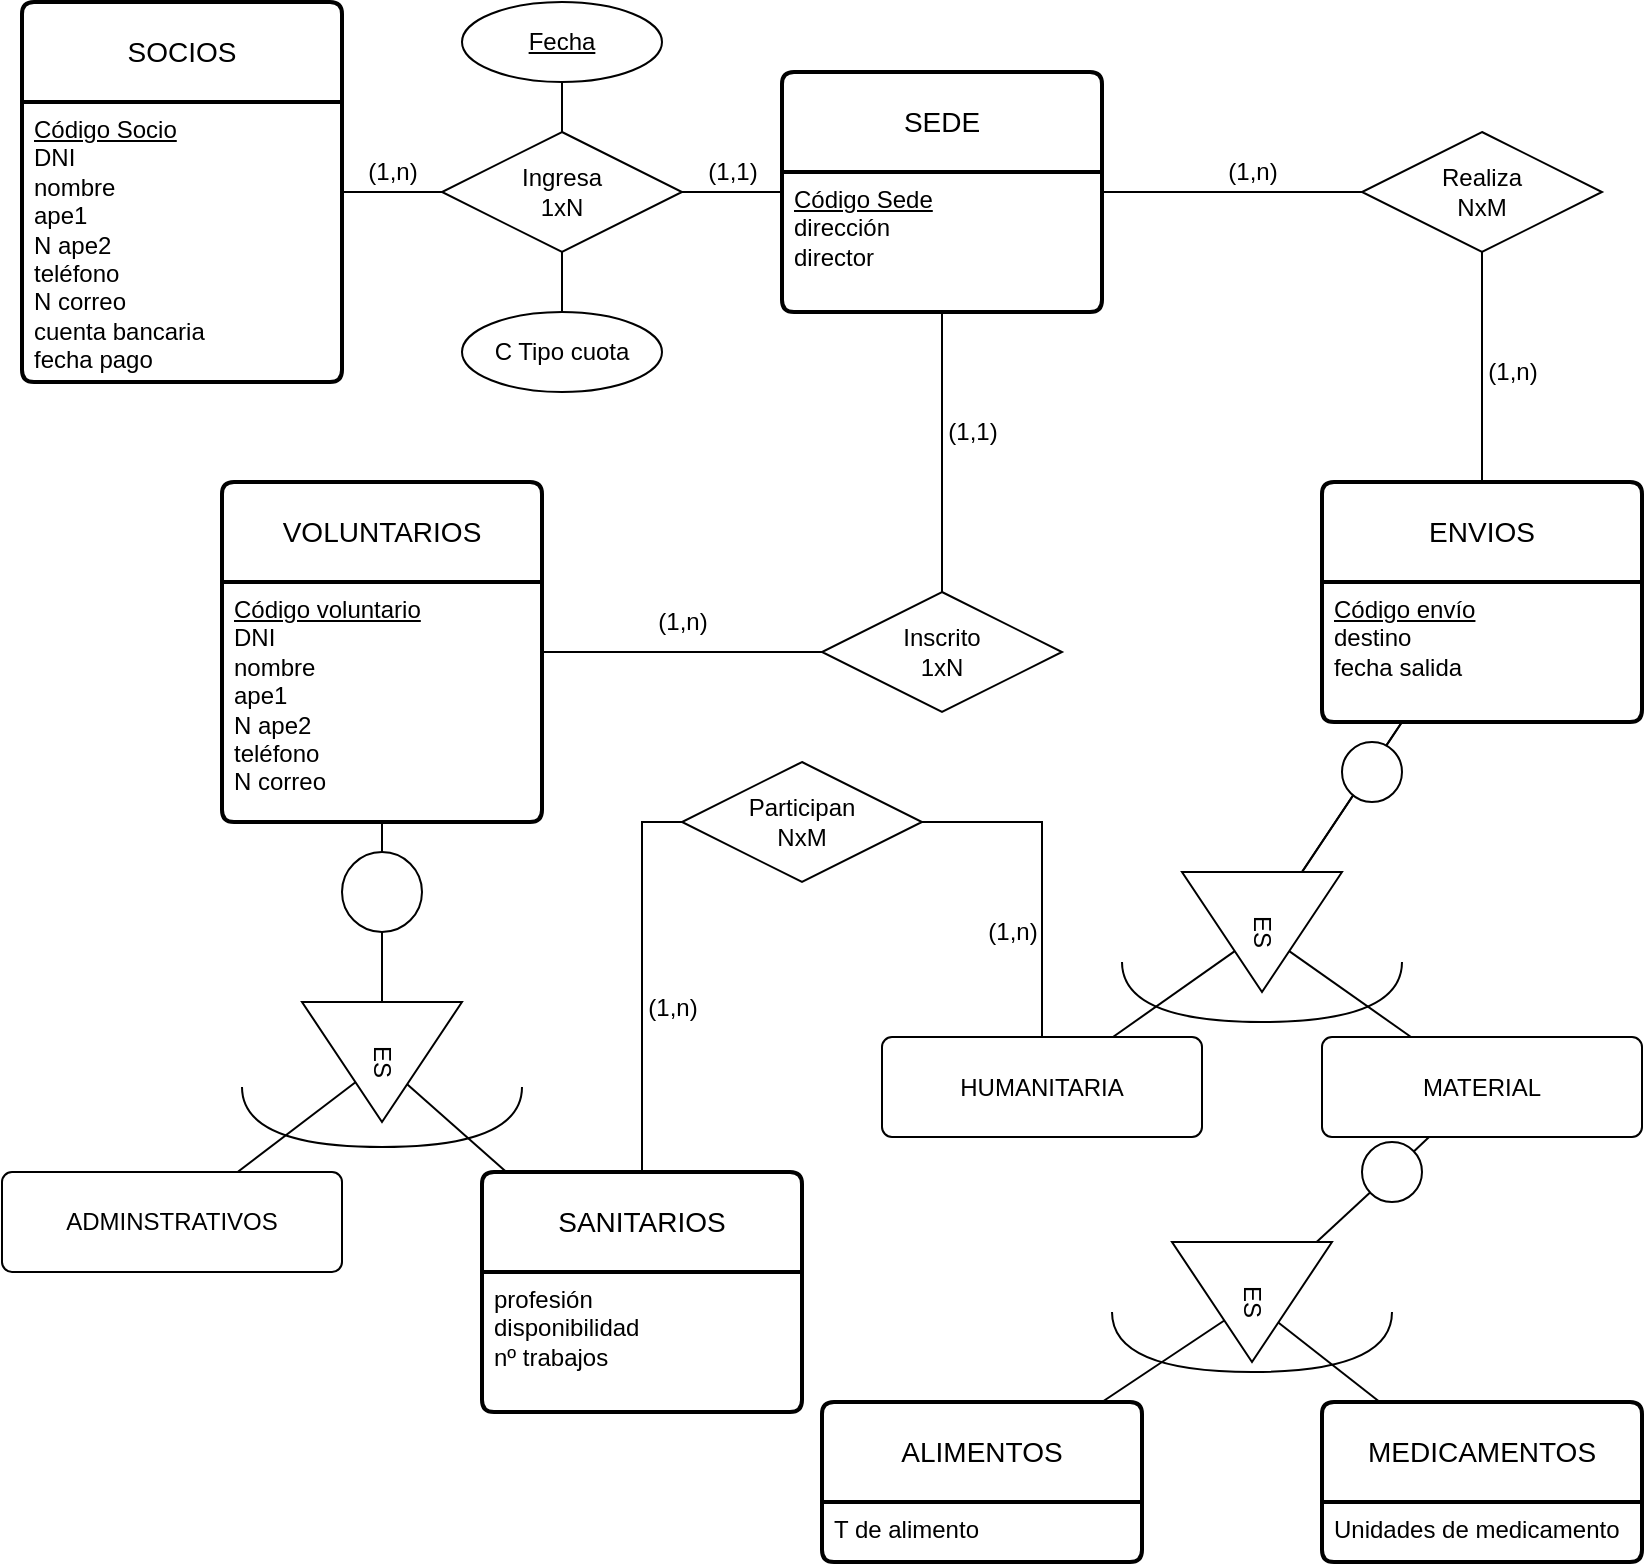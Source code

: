 <mxfile version="22.0.4" type="device">
  <diagram name="Página-1" id="rZu925JOVXtNHDWKmyTb">
    <mxGraphModel dx="1052" dy="786" grid="1" gridSize="10" guides="1" tooltips="1" connect="1" arrows="1" fold="1" page="1" pageScale="1" pageWidth="827" pageHeight="1169" math="0" shadow="0">
      <root>
        <mxCell id="0" />
        <mxCell id="1" parent="0" />
        <mxCell id="8KAXHptyV-ioir3bOdTM-1" value="SOCIOS" style="swimlane;childLayout=stackLayout;horizontal=1;startSize=50;horizontalStack=0;rounded=1;fontSize=14;fontStyle=0;strokeWidth=2;resizeParent=0;resizeLast=1;shadow=0;dashed=0;align=center;arcSize=4;whiteSpace=wrap;html=1;" parent="1" vertex="1">
          <mxGeometry x="10" y="40" width="160" height="190" as="geometry" />
        </mxCell>
        <mxCell id="8KAXHptyV-ioir3bOdTM-2" value="&lt;u&gt;Código Socio&lt;br&gt;&lt;/u&gt;DNI&lt;br&gt;nombre&lt;br&gt;ape1&lt;br&gt;N ape2&lt;br&gt;teléfono&lt;br&gt;N correo&lt;br&gt;cuenta bancaria&lt;br&gt;fecha pago" style="align=left;strokeColor=none;fillColor=none;spacingLeft=4;fontSize=12;verticalAlign=top;resizable=0;rotatable=0;part=1;html=1;" parent="8KAXHptyV-ioir3bOdTM-1" vertex="1">
          <mxGeometry y="50" width="160" height="140" as="geometry" />
        </mxCell>
        <mxCell id="8KAXHptyV-ioir3bOdTM-5" value="SEDE" style="swimlane;childLayout=stackLayout;horizontal=1;startSize=50;horizontalStack=0;rounded=1;fontSize=14;fontStyle=0;strokeWidth=2;resizeParent=0;resizeLast=1;shadow=0;dashed=0;align=center;arcSize=4;whiteSpace=wrap;html=1;" parent="1" vertex="1">
          <mxGeometry x="390" y="75" width="160" height="120" as="geometry" />
        </mxCell>
        <mxCell id="8KAXHptyV-ioir3bOdTM-6" value="&lt;u&gt;Código Sede&lt;br&gt;&lt;/u&gt;dirección&lt;br&gt;director" style="align=left;strokeColor=none;fillColor=none;spacingLeft=4;fontSize=12;verticalAlign=top;resizable=0;rotatable=0;part=1;html=1;" parent="8KAXHptyV-ioir3bOdTM-5" vertex="1">
          <mxGeometry y="50" width="160" height="70" as="geometry" />
        </mxCell>
        <mxCell id="8KAXHptyV-ioir3bOdTM-7" value="VOLUNTARIOS" style="swimlane;childLayout=stackLayout;horizontal=1;startSize=50;horizontalStack=0;rounded=1;fontSize=14;fontStyle=0;strokeWidth=2;resizeParent=0;resizeLast=1;shadow=0;dashed=0;align=center;arcSize=4;whiteSpace=wrap;html=1;" parent="1" vertex="1">
          <mxGeometry x="110" y="280" width="160" height="170" as="geometry" />
        </mxCell>
        <mxCell id="8KAXHptyV-ioir3bOdTM-8" value="&lt;u&gt;Código voluntario&lt;br&gt;&lt;/u&gt;DNI&lt;br style=&quot;border-color: var(--border-color);&quot;&gt;nombre&lt;br style=&quot;border-color: var(--border-color);&quot;&gt;ape1&lt;br style=&quot;border-color: var(--border-color);&quot;&gt;N ape2&lt;br style=&quot;border-color: var(--border-color);&quot;&gt;teléfono&lt;br style=&quot;border-color: var(--border-color);&quot;&gt;N correo&lt;u&gt;&lt;br&gt;&lt;/u&gt;" style="align=left;strokeColor=none;fillColor=none;spacingLeft=4;fontSize=12;verticalAlign=top;resizable=0;rotatable=0;part=1;html=1;" parent="8KAXHptyV-ioir3bOdTM-7" vertex="1">
          <mxGeometry y="50" width="160" height="120" as="geometry" />
        </mxCell>
        <mxCell id="8KAXHptyV-ioir3bOdTM-9" value="ENVIOS" style="swimlane;childLayout=stackLayout;horizontal=1;startSize=50;horizontalStack=0;rounded=1;fontSize=14;fontStyle=0;strokeWidth=2;resizeParent=0;resizeLast=1;shadow=0;dashed=0;align=center;arcSize=4;whiteSpace=wrap;html=1;" parent="1" vertex="1">
          <mxGeometry x="660" y="280" width="160" height="120" as="geometry" />
        </mxCell>
        <mxCell id="8KAXHptyV-ioir3bOdTM-10" value="&lt;u&gt;Código envío&lt;/u&gt;&lt;br&gt;destino&lt;br&gt;fecha salida" style="align=left;strokeColor=none;fillColor=none;spacingLeft=4;fontSize=12;verticalAlign=top;resizable=0;rotatable=0;part=1;html=1;" parent="8KAXHptyV-ioir3bOdTM-9" vertex="1">
          <mxGeometry y="50" width="160" height="70" as="geometry" />
        </mxCell>
        <mxCell id="8KAXHptyV-ioir3bOdTM-11" value="SANITARIOS" style="swimlane;childLayout=stackLayout;horizontal=1;startSize=50;horizontalStack=0;rounded=1;fontSize=14;fontStyle=0;strokeWidth=2;resizeParent=0;resizeLast=1;shadow=0;dashed=0;align=center;arcSize=4;whiteSpace=wrap;html=1;" parent="1" vertex="1">
          <mxGeometry x="240" y="625" width="160" height="120" as="geometry" />
        </mxCell>
        <mxCell id="8KAXHptyV-ioir3bOdTM-12" value="profesión&lt;br&gt;disponibilidad&lt;br&gt;nº trabajos" style="align=left;strokeColor=none;fillColor=none;spacingLeft=4;fontSize=12;verticalAlign=top;resizable=0;rotatable=0;part=1;html=1;" parent="8KAXHptyV-ioir3bOdTM-11" vertex="1">
          <mxGeometry y="50" width="160" height="70" as="geometry" />
        </mxCell>
        <mxCell id="8KAXHptyV-ioir3bOdTM-13" value="ADMINSTRATIVOS" style="rounded=1;arcSize=10;whiteSpace=wrap;html=1;align=center;" parent="1" vertex="1">
          <mxGeometry y="625" width="170" height="50" as="geometry" />
        </mxCell>
        <mxCell id="8KAXHptyV-ioir3bOdTM-14" value="ALIMENTOS" style="swimlane;childLayout=stackLayout;horizontal=1;startSize=50;horizontalStack=0;rounded=1;fontSize=14;fontStyle=0;strokeWidth=2;resizeParent=0;resizeLast=1;shadow=0;dashed=0;align=center;arcSize=4;whiteSpace=wrap;html=1;" parent="1" vertex="1">
          <mxGeometry x="410" y="740" width="160" height="80" as="geometry" />
        </mxCell>
        <mxCell id="8KAXHptyV-ioir3bOdTM-15" value="T de alimento" style="align=left;strokeColor=none;fillColor=none;spacingLeft=4;fontSize=12;verticalAlign=top;resizable=0;rotatable=0;part=1;html=1;" parent="8KAXHptyV-ioir3bOdTM-14" vertex="1">
          <mxGeometry y="50" width="160" height="30" as="geometry" />
        </mxCell>
        <mxCell id="8KAXHptyV-ioir3bOdTM-16" value="MEDICAMENTOS" style="swimlane;childLayout=stackLayout;horizontal=1;startSize=50;horizontalStack=0;rounded=1;fontSize=14;fontStyle=0;strokeWidth=2;resizeParent=0;resizeLast=1;shadow=0;dashed=0;align=center;arcSize=4;whiteSpace=wrap;html=1;" parent="1" vertex="1">
          <mxGeometry x="660" y="740" width="160" height="80" as="geometry" />
        </mxCell>
        <mxCell id="8KAXHptyV-ioir3bOdTM-17" value="Unidades de medicamento" style="align=left;strokeColor=none;fillColor=none;spacingLeft=4;fontSize=12;verticalAlign=top;resizable=0;rotatable=0;part=1;html=1;" parent="8KAXHptyV-ioir3bOdTM-16" vertex="1">
          <mxGeometry y="50" width="160" height="30" as="geometry" />
        </mxCell>
        <mxCell id="8KAXHptyV-ioir3bOdTM-18" value="MATERIAL" style="rounded=1;arcSize=10;whiteSpace=wrap;html=1;align=center;" parent="1" vertex="1">
          <mxGeometry x="660" y="557.5" width="160" height="50" as="geometry" />
        </mxCell>
        <mxCell id="8KAXHptyV-ioir3bOdTM-20" value="" style="endArrow=none;html=1;rounded=0;" parent="1" source="8KAXHptyV-ioir3bOdTM-21" target="8KAXHptyV-ioir3bOdTM-5" edge="1">
          <mxGeometry relative="1" as="geometry">
            <mxPoint x="320" y="240" as="sourcePoint" />
            <mxPoint x="480" y="240" as="targetPoint" />
          </mxGeometry>
        </mxCell>
        <mxCell id="8KAXHptyV-ioir3bOdTM-22" value="" style="endArrow=none;html=1;rounded=0;" parent="1" source="8KAXHptyV-ioir3bOdTM-1" target="8KAXHptyV-ioir3bOdTM-21" edge="1">
          <mxGeometry relative="1" as="geometry">
            <mxPoint x="170" y="135" as="sourcePoint" />
            <mxPoint x="330" y="135" as="targetPoint" />
          </mxGeometry>
        </mxCell>
        <mxCell id="8KAXHptyV-ioir3bOdTM-21" value="Ingresa&lt;br&gt;1xN" style="shape=rhombus;perimeter=rhombusPerimeter;whiteSpace=wrap;html=1;align=center;" parent="1" vertex="1">
          <mxGeometry x="220" y="105" width="120" height="60" as="geometry" />
        </mxCell>
        <mxCell id="8KAXHptyV-ioir3bOdTM-23" value="(1,n)" style="text;html=1;align=center;verticalAlign=middle;resizable=0;points=[];autosize=1;strokeColor=none;fillColor=none;" parent="1" vertex="1">
          <mxGeometry x="170" y="110" width="50" height="30" as="geometry" />
        </mxCell>
        <mxCell id="8KAXHptyV-ioir3bOdTM-24" value="(1,1)" style="text;html=1;align=center;verticalAlign=middle;resizable=0;points=[];autosize=1;strokeColor=none;fillColor=none;" parent="1" vertex="1">
          <mxGeometry x="340" y="110" width="50" height="30" as="geometry" />
        </mxCell>
        <mxCell id="8KAXHptyV-ioir3bOdTM-25" value="" style="endArrow=none;html=1;rounded=0;" parent="1" source="8KAXHptyV-ioir3bOdTM-21" target="8KAXHptyV-ioir3bOdTM-26" edge="1">
          <mxGeometry relative="1" as="geometry">
            <mxPoint x="290" y="220" as="sourcePoint" />
            <mxPoint x="280" y="80" as="targetPoint" />
          </mxGeometry>
        </mxCell>
        <mxCell id="8KAXHptyV-ioir3bOdTM-26" value="Fecha" style="ellipse;whiteSpace=wrap;html=1;align=center;fontStyle=4;" parent="1" vertex="1">
          <mxGeometry x="230" y="40" width="100" height="40" as="geometry" />
        </mxCell>
        <mxCell id="8KAXHptyV-ioir3bOdTM-28" value="" style="endArrow=none;html=1;rounded=0;" parent="1" source="8KAXHptyV-ioir3bOdTM-27" target="8KAXHptyV-ioir3bOdTM-9" edge="1">
          <mxGeometry relative="1" as="geometry">
            <mxPoint x="450" y="310" as="sourcePoint" />
            <mxPoint x="610" y="310" as="targetPoint" />
          </mxGeometry>
        </mxCell>
        <mxCell id="8KAXHptyV-ioir3bOdTM-29" value="" style="endArrow=none;html=1;rounded=0;" parent="1" source="8KAXHptyV-ioir3bOdTM-5" target="8KAXHptyV-ioir3bOdTM-27" edge="1">
          <mxGeometry relative="1" as="geometry">
            <mxPoint x="554" y="195" as="sourcePoint" />
            <mxPoint x="640" y="280" as="targetPoint" />
          </mxGeometry>
        </mxCell>
        <mxCell id="8KAXHptyV-ioir3bOdTM-27" value="Realiza&lt;br&gt;NxM" style="shape=rhombus;perimeter=rhombusPerimeter;whiteSpace=wrap;html=1;align=center;" parent="1" vertex="1">
          <mxGeometry x="680" y="105" width="120" height="60" as="geometry" />
        </mxCell>
        <mxCell id="Zq7oAn29K2Hg-14-Ufl2-1" value="(1,n)" style="text;html=1;align=center;verticalAlign=middle;resizable=0;points=[];autosize=1;strokeColor=none;fillColor=none;" parent="1" vertex="1">
          <mxGeometry x="600" y="110" width="50" height="30" as="geometry" />
        </mxCell>
        <mxCell id="Zq7oAn29K2Hg-14-Ufl2-2" value="(1,n)" style="text;html=1;align=center;verticalAlign=middle;resizable=0;points=[];autosize=1;strokeColor=none;fillColor=none;" parent="1" vertex="1">
          <mxGeometry x="730" y="210" width="50" height="30" as="geometry" />
        </mxCell>
        <mxCell id="Zq7oAn29K2Hg-14-Ufl2-4" value="" style="endArrow=none;html=1;rounded=0;" parent="1" source="Zq7oAn29K2Hg-14-Ufl2-3" target="8KAXHptyV-ioir3bOdTM-7" edge="1">
          <mxGeometry relative="1" as="geometry">
            <mxPoint x="330" y="380" as="sourcePoint" />
            <mxPoint x="490" y="380" as="targetPoint" />
          </mxGeometry>
        </mxCell>
        <mxCell id="Zq7oAn29K2Hg-14-Ufl2-5" value="" style="endArrow=none;html=1;rounded=0;" parent="1" source="8KAXHptyV-ioir3bOdTM-5" target="Zq7oAn29K2Hg-14-Ufl2-3" edge="1">
          <mxGeometry relative="1" as="geometry">
            <mxPoint x="397" y="195" as="sourcePoint" />
            <mxPoint x="270" y="299" as="targetPoint" />
          </mxGeometry>
        </mxCell>
        <mxCell id="Zq7oAn29K2Hg-14-Ufl2-3" value="Inscrito&lt;br&gt;1xN" style="shape=rhombus;perimeter=rhombusPerimeter;whiteSpace=wrap;html=1;align=center;" parent="1" vertex="1">
          <mxGeometry x="410" y="335" width="120" height="60" as="geometry" />
        </mxCell>
        <mxCell id="Zq7oAn29K2Hg-14-Ufl2-7" value="" style="endArrow=none;html=1;rounded=0;" parent="1" source="Zq7oAn29K2Hg-14-Ufl2-6" target="8KAXHptyV-ioir3bOdTM-9" edge="1">
          <mxGeometry relative="1" as="geometry">
            <mxPoint x="330" y="380" as="sourcePoint" />
            <mxPoint x="490" y="380" as="targetPoint" />
          </mxGeometry>
        </mxCell>
        <mxCell id="Zq7oAn29K2Hg-14-Ufl2-8" value="" style="endArrow=none;html=1;rounded=0;" parent="1" source="Zq7oAn29K2Hg-14-Ufl2-42" target="Zq7oAn29K2Hg-14-Ufl2-6" edge="1">
          <mxGeometry relative="1" as="geometry">
            <mxPoint x="578.235" y="557.5" as="sourcePoint" />
            <mxPoint x="676" y="437.5" as="targetPoint" />
          </mxGeometry>
        </mxCell>
        <mxCell id="Zq7oAn29K2Hg-14-Ufl2-9" value="" style="endArrow=none;html=1;rounded=0;" parent="1" source="Zq7oAn29K2Hg-14-Ufl2-6" target="8KAXHptyV-ioir3bOdTM-18" edge="1">
          <mxGeometry relative="1" as="geometry">
            <mxPoint x="330" y="417.5" as="sourcePoint" />
            <mxPoint x="490" y="417.5" as="targetPoint" />
          </mxGeometry>
        </mxCell>
        <mxCell id="Zq7oAn29K2Hg-14-Ufl2-10" value="" style="endArrow=none;html=1;rounded=0;" parent="1" source="8KAXHptyV-ioir3bOdTM-9" target="Zq7oAn29K2Hg-14-Ufl2-6" edge="1">
          <mxGeometry relative="1" as="geometry">
            <mxPoint x="740" y="400" as="sourcePoint" />
            <mxPoint x="740" y="520" as="targetPoint" />
          </mxGeometry>
        </mxCell>
        <mxCell id="Zq7oAn29K2Hg-14-Ufl2-6" value="ES" style="triangle;whiteSpace=wrap;html=1;rotation=90;" parent="1" vertex="1">
          <mxGeometry x="600" y="465" width="60" height="80" as="geometry" />
        </mxCell>
        <mxCell id="Zq7oAn29K2Hg-14-Ufl2-12" value="" style="endArrow=none;html=1;rounded=0;" parent="1" source="8KAXHptyV-ioir3bOdTM-11" target="Zq7oAn29K2Hg-14-Ufl2-15" edge="1">
          <mxGeometry relative="1" as="geometry">
            <mxPoint x="572" y="570" as="sourcePoint" />
            <mxPoint x="686" y="450" as="targetPoint" />
          </mxGeometry>
        </mxCell>
        <mxCell id="Zq7oAn29K2Hg-14-Ufl2-13" value="" style="endArrow=none;html=1;rounded=0;" parent="1" source="Zq7oAn29K2Hg-14-Ufl2-15" target="8KAXHptyV-ioir3bOdTM-13" edge="1">
          <mxGeometry relative="1" as="geometry">
            <mxPoint x="340" y="430" as="sourcePoint" />
            <mxPoint x="708" y="570" as="targetPoint" />
          </mxGeometry>
        </mxCell>
        <mxCell id="Zq7oAn29K2Hg-14-Ufl2-14" value="" style="endArrow=none;html=1;rounded=0;" parent="1" source="Zq7oAn29K2Hg-14-Ufl2-43" target="Zq7oAn29K2Hg-14-Ufl2-15" edge="1">
          <mxGeometry relative="1" as="geometry">
            <mxPoint x="703" y="450" as="sourcePoint" />
            <mxPoint x="750" y="570" as="targetPoint" />
          </mxGeometry>
        </mxCell>
        <mxCell id="Zq7oAn29K2Hg-14-Ufl2-15" value="ES" style="triangle;whiteSpace=wrap;html=1;rotation=90;" parent="1" vertex="1">
          <mxGeometry x="160" y="530" width="60" height="80" as="geometry" />
        </mxCell>
        <mxCell id="Zq7oAn29K2Hg-14-Ufl2-17" value="" style="endArrow=none;html=1;rounded=0;" parent="1" source="8KAXHptyV-ioir3bOdTM-14" target="Zq7oAn29K2Hg-14-Ufl2-20" edge="1">
          <mxGeometry relative="1" as="geometry">
            <mxPoint x="560" y="712.5" as="sourcePoint" />
            <mxPoint x="1104" y="537.5" as="targetPoint" />
          </mxGeometry>
        </mxCell>
        <mxCell id="Zq7oAn29K2Hg-14-Ufl2-18" value="" style="endArrow=none;html=1;rounded=0;" parent="1" source="Zq7oAn29K2Hg-14-Ufl2-20" target="8KAXHptyV-ioir3bOdTM-16" edge="1">
          <mxGeometry relative="1" as="geometry">
            <mxPoint x="758" y="517.5" as="sourcePoint" />
            <mxPoint x="670" y="712.5" as="targetPoint" />
          </mxGeometry>
        </mxCell>
        <mxCell id="Zq7oAn29K2Hg-14-Ufl2-19" value="" style="endArrow=none;html=1;rounded=0;" parent="1" source="Zq7oAn29K2Hg-14-Ufl2-49" target="Zq7oAn29K2Hg-14-Ufl2-20" edge="1">
          <mxGeometry relative="1" as="geometry">
            <mxPoint x="648" y="580" as="sourcePoint" />
            <mxPoint x="698.0" y="652.5" as="targetPoint" />
          </mxGeometry>
        </mxCell>
        <mxCell id="Zq7oAn29K2Hg-14-Ufl2-20" value="ES" style="triangle;whiteSpace=wrap;html=1;rotation=90;" parent="1" vertex="1">
          <mxGeometry x="595" y="650" width="60" height="80" as="geometry" />
        </mxCell>
        <mxCell id="Zq7oAn29K2Hg-14-Ufl2-21" value="" style="endArrow=none;html=1;rounded=0;" parent="1" source="Zq7oAn29K2Hg-14-Ufl2-22" target="Zq7oAn29K2Hg-14-Ufl2-42" edge="1">
          <mxGeometry relative="1" as="geometry">
            <mxPoint x="450.04" y="487.5" as="sourcePoint" />
            <mxPoint x="520" y="557.5" as="targetPoint" />
            <Array as="points">
              <mxPoint x="520" y="450" />
            </Array>
          </mxGeometry>
        </mxCell>
        <mxCell id="Zq7oAn29K2Hg-14-Ufl2-22" value="Participan&lt;br&gt;NxM" style="shape=rhombus;perimeter=rhombusPerimeter;whiteSpace=wrap;html=1;align=center;" parent="1" vertex="1">
          <mxGeometry x="340" y="420" width="120" height="60" as="geometry" />
        </mxCell>
        <mxCell id="Zq7oAn29K2Hg-14-Ufl2-24" value="(1,1)" style="text;html=1;align=center;verticalAlign=middle;resizable=0;points=[];autosize=1;strokeColor=none;fillColor=none;" parent="1" vertex="1">
          <mxGeometry x="460" y="240" width="50" height="30" as="geometry" />
        </mxCell>
        <mxCell id="Zq7oAn29K2Hg-14-Ufl2-25" value="(1,n)" style="text;html=1;align=center;verticalAlign=middle;resizable=0;points=[];autosize=1;strokeColor=none;fillColor=none;" parent="1" vertex="1">
          <mxGeometry x="315" y="335" width="50" height="30" as="geometry" />
        </mxCell>
        <mxCell id="Zq7oAn29K2Hg-14-Ufl2-27" value="(1,n)" style="text;html=1;align=center;verticalAlign=middle;resizable=0;points=[];autosize=1;strokeColor=none;fillColor=none;" parent="1" vertex="1">
          <mxGeometry x="480" y="490" width="50" height="30" as="geometry" />
        </mxCell>
        <mxCell id="Zq7oAn29K2Hg-14-Ufl2-28" value="C Tipo cuota" style="ellipse;whiteSpace=wrap;html=1;align=center;" parent="1" vertex="1">
          <mxGeometry x="230" y="195" width="100" height="40" as="geometry" />
        </mxCell>
        <mxCell id="Zq7oAn29K2Hg-14-Ufl2-29" value="" style="endArrow=none;html=1;rounded=0;" parent="1" source="8KAXHptyV-ioir3bOdTM-21" target="Zq7oAn29K2Hg-14-Ufl2-28" edge="1">
          <mxGeometry relative="1" as="geometry">
            <mxPoint x="330" y="380" as="sourcePoint" />
            <mxPoint x="490" y="380" as="targetPoint" />
          </mxGeometry>
        </mxCell>
        <mxCell id="Zq7oAn29K2Hg-14-Ufl2-32" value="" style="endArrow=none;html=1;rounded=0;" parent="1" source="Zq7oAn29K2Hg-14-Ufl2-22" target="8KAXHptyV-ioir3bOdTM-11" edge="1">
          <mxGeometry relative="1" as="geometry">
            <mxPoint x="100.67" y="870.001" as="sourcePoint" />
            <mxPoint x="220.003" y="927.073" as="targetPoint" />
            <Array as="points">
              <mxPoint x="320" y="450" />
            </Array>
          </mxGeometry>
        </mxCell>
        <mxCell id="Zq7oAn29K2Hg-14-Ufl2-34" value="(1,n)" style="text;html=1;align=center;verticalAlign=middle;resizable=0;points=[];autosize=1;strokeColor=none;fillColor=none;" parent="1" vertex="1">
          <mxGeometry x="310" y="527.5" width="50" height="30" as="geometry" />
        </mxCell>
        <mxCell id="Zq7oAn29K2Hg-14-Ufl2-42" value="HUMANITARIA" style="rounded=1;arcSize=10;whiteSpace=wrap;html=1;align=center;" parent="1" vertex="1">
          <mxGeometry x="440" y="557.5" width="160" height="50" as="geometry" />
        </mxCell>
        <mxCell id="Zq7oAn29K2Hg-14-Ufl2-44" value="" style="endArrow=none;html=1;rounded=0;" parent="1" source="8KAXHptyV-ioir3bOdTM-7" target="Zq7oAn29K2Hg-14-Ufl2-43" edge="1">
          <mxGeometry relative="1" as="geometry">
            <mxPoint x="190" y="450" as="sourcePoint" />
            <mxPoint x="190" y="500" as="targetPoint" />
          </mxGeometry>
        </mxCell>
        <mxCell id="Zq7oAn29K2Hg-14-Ufl2-43" value="" style="ellipse;whiteSpace=wrap;html=1;" parent="1" vertex="1">
          <mxGeometry x="170" y="465" width="40" height="40" as="geometry" />
        </mxCell>
        <mxCell id="Zq7oAn29K2Hg-14-Ufl2-46" value="" style="shape=requiredInterface;html=1;verticalLabelPosition=bottom;sketch=0;rotation=90;" parent="1" vertex="1">
          <mxGeometry x="175" y="527.5" width="30" height="140" as="geometry" />
        </mxCell>
        <mxCell id="Zq7oAn29K2Hg-14-Ufl2-47" value="" style="shape=requiredInterface;html=1;verticalLabelPosition=bottom;sketch=0;rotation=90;" parent="1" vertex="1">
          <mxGeometry x="615" y="465" width="30" height="140" as="geometry" />
        </mxCell>
        <mxCell id="Zq7oAn29K2Hg-14-Ufl2-48" value="" style="shape=requiredInterface;html=1;verticalLabelPosition=bottom;sketch=0;rotation=90;" parent="1" vertex="1">
          <mxGeometry x="610" y="640" width="30" height="140" as="geometry" />
        </mxCell>
        <mxCell id="Zq7oAn29K2Hg-14-Ufl2-50" value="" style="endArrow=none;html=1;rounded=0;" parent="1" source="8KAXHptyV-ioir3bOdTM-18" target="Zq7oAn29K2Hg-14-Ufl2-49" edge="1">
          <mxGeometry relative="1" as="geometry">
            <mxPoint x="713" y="608" as="sourcePoint" />
            <mxPoint x="657" y="660" as="targetPoint" />
          </mxGeometry>
        </mxCell>
        <mxCell id="Zq7oAn29K2Hg-14-Ufl2-49" value="" style="ellipse;whiteSpace=wrap;html=1;" parent="1" vertex="1">
          <mxGeometry x="680" y="610" width="30" height="30" as="geometry" />
        </mxCell>
        <mxCell id="Zq7oAn29K2Hg-14-Ufl2-52" value="" style="ellipse;whiteSpace=wrap;html=1;" parent="1" vertex="1">
          <mxGeometry x="670" y="410" width="30" height="30" as="geometry" />
        </mxCell>
      </root>
    </mxGraphModel>
  </diagram>
</mxfile>
